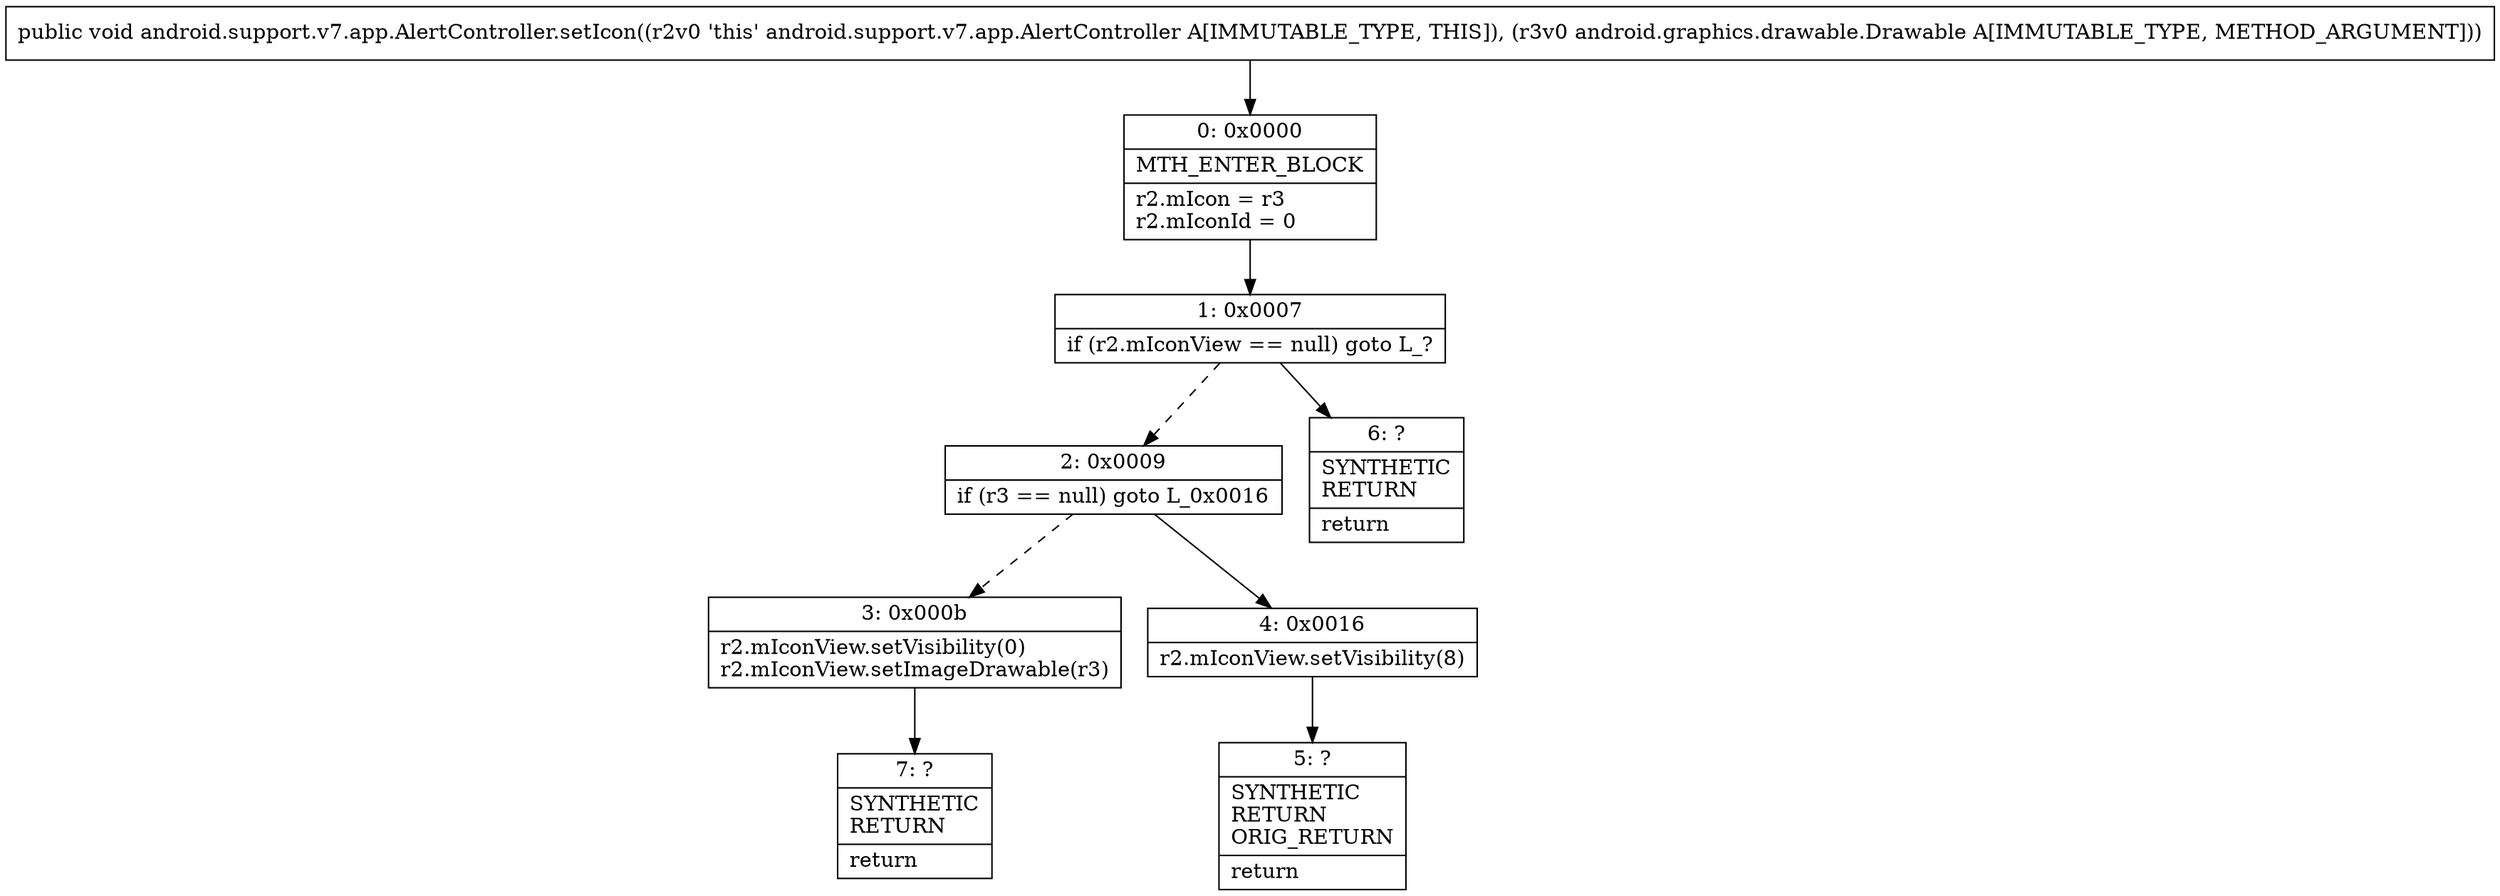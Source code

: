 digraph "CFG forandroid.support.v7.app.AlertController.setIcon(Landroid\/graphics\/drawable\/Drawable;)V" {
Node_0 [shape=record,label="{0\:\ 0x0000|MTH_ENTER_BLOCK\l|r2.mIcon = r3\lr2.mIconId = 0\l}"];
Node_1 [shape=record,label="{1\:\ 0x0007|if (r2.mIconView == null) goto L_?\l}"];
Node_2 [shape=record,label="{2\:\ 0x0009|if (r3 == null) goto L_0x0016\l}"];
Node_3 [shape=record,label="{3\:\ 0x000b|r2.mIconView.setVisibility(0)\lr2.mIconView.setImageDrawable(r3)\l}"];
Node_4 [shape=record,label="{4\:\ 0x0016|r2.mIconView.setVisibility(8)\l}"];
Node_5 [shape=record,label="{5\:\ ?|SYNTHETIC\lRETURN\lORIG_RETURN\l|return\l}"];
Node_6 [shape=record,label="{6\:\ ?|SYNTHETIC\lRETURN\l|return\l}"];
Node_7 [shape=record,label="{7\:\ ?|SYNTHETIC\lRETURN\l|return\l}"];
MethodNode[shape=record,label="{public void android.support.v7.app.AlertController.setIcon((r2v0 'this' android.support.v7.app.AlertController A[IMMUTABLE_TYPE, THIS]), (r3v0 android.graphics.drawable.Drawable A[IMMUTABLE_TYPE, METHOD_ARGUMENT])) }"];
MethodNode -> Node_0;
Node_0 -> Node_1;
Node_1 -> Node_2[style=dashed];
Node_1 -> Node_6;
Node_2 -> Node_3[style=dashed];
Node_2 -> Node_4;
Node_3 -> Node_7;
Node_4 -> Node_5;
}

